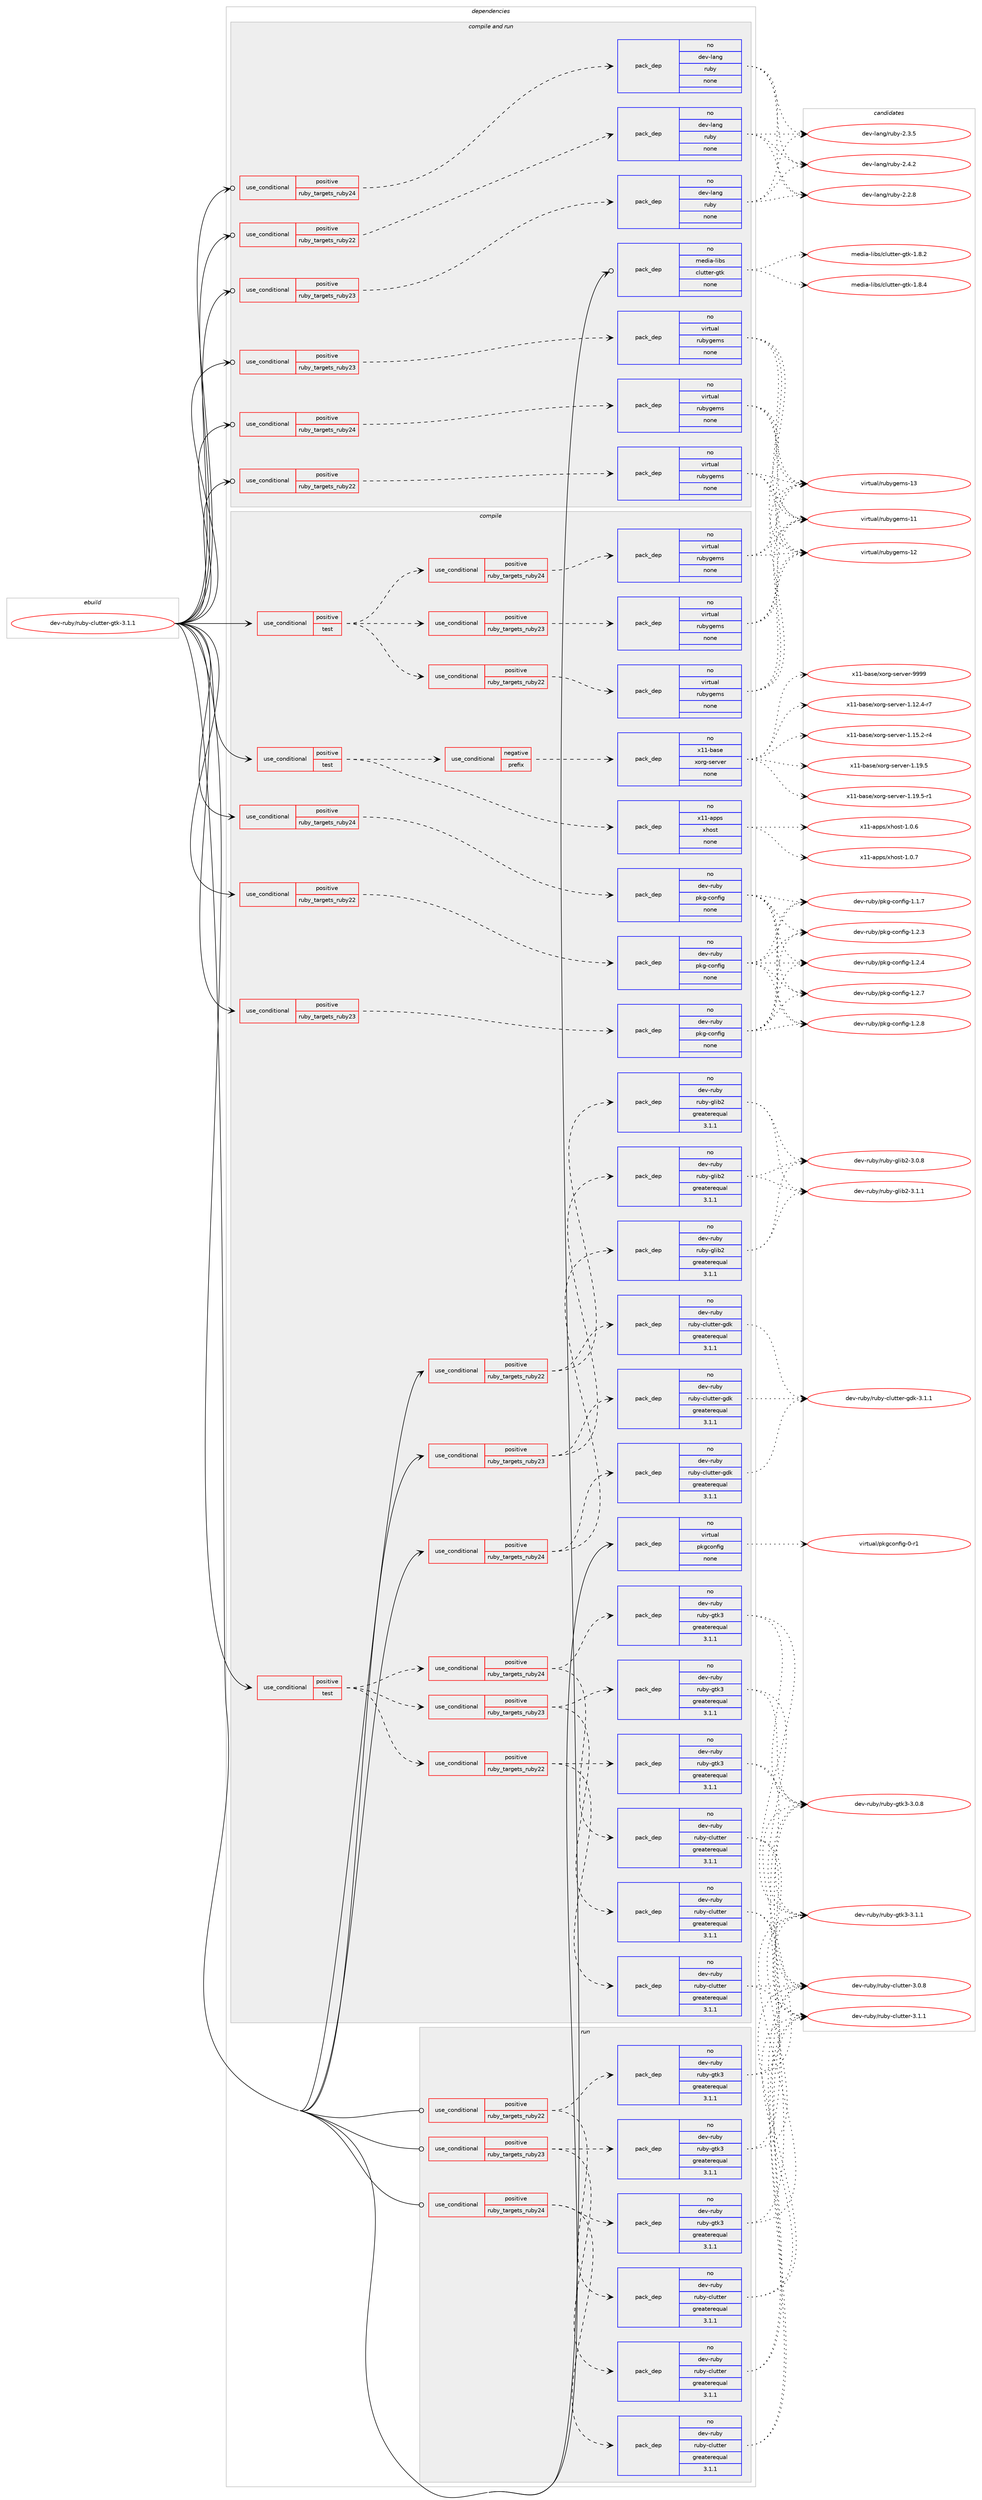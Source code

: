 digraph prolog {

# *************
# Graph options
# *************

newrank=true;
concentrate=true;
compound=true;
graph [rankdir=LR,fontname=Helvetica,fontsize=10,ranksep=1.5];#, ranksep=2.5, nodesep=0.2];
edge  [arrowhead=vee];
node  [fontname=Helvetica,fontsize=10];

# **********
# The ebuild
# **********

subgraph cluster_leftcol {
color=gray;
rank=same;
label=<<i>ebuild</i>>;
id [label="dev-ruby/ruby-clutter-gtk-3.1.1", color=red, width=4, href="../dev-ruby/ruby-clutter-gtk-3.1.1.svg"];
}

# ****************
# The dependencies
# ****************

subgraph cluster_midcol {
color=gray;
label=<<i>dependencies</i>>;
subgraph cluster_compile {
fillcolor="#eeeeee";
style=filled;
label=<<i>compile</i>>;
subgraph cond70642 {
dependency265769 [label=<<TABLE BORDER="0" CELLBORDER="1" CELLSPACING="0" CELLPADDING="4"><TR><TD ROWSPAN="3" CELLPADDING="10">use_conditional</TD></TR><TR><TD>positive</TD></TR><TR><TD>ruby_targets_ruby22</TD></TR></TABLE>>, shape=none, color=red];
subgraph pack191013 {
dependency265770 [label=<<TABLE BORDER="0" CELLBORDER="1" CELLSPACING="0" CELLPADDING="4" WIDTH="220"><TR><TD ROWSPAN="6" CELLPADDING="30">pack_dep</TD></TR><TR><TD WIDTH="110">no</TD></TR><TR><TD>dev-ruby</TD></TR><TR><TD>pkg-config</TD></TR><TR><TD>none</TD></TR><TR><TD></TD></TR></TABLE>>, shape=none, color=blue];
}
dependency265769:e -> dependency265770:w [weight=20,style="dashed",arrowhead="vee"];
}
id:e -> dependency265769:w [weight=20,style="solid",arrowhead="vee"];
subgraph cond70643 {
dependency265771 [label=<<TABLE BORDER="0" CELLBORDER="1" CELLSPACING="0" CELLPADDING="4"><TR><TD ROWSPAN="3" CELLPADDING="10">use_conditional</TD></TR><TR><TD>positive</TD></TR><TR><TD>ruby_targets_ruby22</TD></TR></TABLE>>, shape=none, color=red];
subgraph pack191014 {
dependency265772 [label=<<TABLE BORDER="0" CELLBORDER="1" CELLSPACING="0" CELLPADDING="4" WIDTH="220"><TR><TD ROWSPAN="6" CELLPADDING="30">pack_dep</TD></TR><TR><TD WIDTH="110">no</TD></TR><TR><TD>dev-ruby</TD></TR><TR><TD>ruby-glib2</TD></TR><TR><TD>greaterequal</TD></TR><TR><TD>3.1.1</TD></TR></TABLE>>, shape=none, color=blue];
}
dependency265771:e -> dependency265772:w [weight=20,style="dashed",arrowhead="vee"];
subgraph pack191015 {
dependency265773 [label=<<TABLE BORDER="0" CELLBORDER="1" CELLSPACING="0" CELLPADDING="4" WIDTH="220"><TR><TD ROWSPAN="6" CELLPADDING="30">pack_dep</TD></TR><TR><TD WIDTH="110">no</TD></TR><TR><TD>dev-ruby</TD></TR><TR><TD>ruby-clutter-gdk</TD></TR><TR><TD>greaterequal</TD></TR><TR><TD>3.1.1</TD></TR></TABLE>>, shape=none, color=blue];
}
dependency265771:e -> dependency265773:w [weight=20,style="dashed",arrowhead="vee"];
}
id:e -> dependency265771:w [weight=20,style="solid",arrowhead="vee"];
subgraph cond70644 {
dependency265774 [label=<<TABLE BORDER="0" CELLBORDER="1" CELLSPACING="0" CELLPADDING="4"><TR><TD ROWSPAN="3" CELLPADDING="10">use_conditional</TD></TR><TR><TD>positive</TD></TR><TR><TD>ruby_targets_ruby23</TD></TR></TABLE>>, shape=none, color=red];
subgraph pack191016 {
dependency265775 [label=<<TABLE BORDER="0" CELLBORDER="1" CELLSPACING="0" CELLPADDING="4" WIDTH="220"><TR><TD ROWSPAN="6" CELLPADDING="30">pack_dep</TD></TR><TR><TD WIDTH="110">no</TD></TR><TR><TD>dev-ruby</TD></TR><TR><TD>pkg-config</TD></TR><TR><TD>none</TD></TR><TR><TD></TD></TR></TABLE>>, shape=none, color=blue];
}
dependency265774:e -> dependency265775:w [weight=20,style="dashed",arrowhead="vee"];
}
id:e -> dependency265774:w [weight=20,style="solid",arrowhead="vee"];
subgraph cond70645 {
dependency265776 [label=<<TABLE BORDER="0" CELLBORDER="1" CELLSPACING="0" CELLPADDING="4"><TR><TD ROWSPAN="3" CELLPADDING="10">use_conditional</TD></TR><TR><TD>positive</TD></TR><TR><TD>ruby_targets_ruby23</TD></TR></TABLE>>, shape=none, color=red];
subgraph pack191017 {
dependency265777 [label=<<TABLE BORDER="0" CELLBORDER="1" CELLSPACING="0" CELLPADDING="4" WIDTH="220"><TR><TD ROWSPAN="6" CELLPADDING="30">pack_dep</TD></TR><TR><TD WIDTH="110">no</TD></TR><TR><TD>dev-ruby</TD></TR><TR><TD>ruby-glib2</TD></TR><TR><TD>greaterequal</TD></TR><TR><TD>3.1.1</TD></TR></TABLE>>, shape=none, color=blue];
}
dependency265776:e -> dependency265777:w [weight=20,style="dashed",arrowhead="vee"];
subgraph pack191018 {
dependency265778 [label=<<TABLE BORDER="0" CELLBORDER="1" CELLSPACING="0" CELLPADDING="4" WIDTH="220"><TR><TD ROWSPAN="6" CELLPADDING="30">pack_dep</TD></TR><TR><TD WIDTH="110">no</TD></TR><TR><TD>dev-ruby</TD></TR><TR><TD>ruby-clutter-gdk</TD></TR><TR><TD>greaterequal</TD></TR><TR><TD>3.1.1</TD></TR></TABLE>>, shape=none, color=blue];
}
dependency265776:e -> dependency265778:w [weight=20,style="dashed",arrowhead="vee"];
}
id:e -> dependency265776:w [weight=20,style="solid",arrowhead="vee"];
subgraph cond70646 {
dependency265779 [label=<<TABLE BORDER="0" CELLBORDER="1" CELLSPACING="0" CELLPADDING="4"><TR><TD ROWSPAN="3" CELLPADDING="10">use_conditional</TD></TR><TR><TD>positive</TD></TR><TR><TD>ruby_targets_ruby24</TD></TR></TABLE>>, shape=none, color=red];
subgraph pack191019 {
dependency265780 [label=<<TABLE BORDER="0" CELLBORDER="1" CELLSPACING="0" CELLPADDING="4" WIDTH="220"><TR><TD ROWSPAN="6" CELLPADDING="30">pack_dep</TD></TR><TR><TD WIDTH="110">no</TD></TR><TR><TD>dev-ruby</TD></TR><TR><TD>pkg-config</TD></TR><TR><TD>none</TD></TR><TR><TD></TD></TR></TABLE>>, shape=none, color=blue];
}
dependency265779:e -> dependency265780:w [weight=20,style="dashed",arrowhead="vee"];
}
id:e -> dependency265779:w [weight=20,style="solid",arrowhead="vee"];
subgraph cond70647 {
dependency265781 [label=<<TABLE BORDER="0" CELLBORDER="1" CELLSPACING="0" CELLPADDING="4"><TR><TD ROWSPAN="3" CELLPADDING="10">use_conditional</TD></TR><TR><TD>positive</TD></TR><TR><TD>ruby_targets_ruby24</TD></TR></TABLE>>, shape=none, color=red];
subgraph pack191020 {
dependency265782 [label=<<TABLE BORDER="0" CELLBORDER="1" CELLSPACING="0" CELLPADDING="4" WIDTH="220"><TR><TD ROWSPAN="6" CELLPADDING="30">pack_dep</TD></TR><TR><TD WIDTH="110">no</TD></TR><TR><TD>dev-ruby</TD></TR><TR><TD>ruby-glib2</TD></TR><TR><TD>greaterequal</TD></TR><TR><TD>3.1.1</TD></TR></TABLE>>, shape=none, color=blue];
}
dependency265781:e -> dependency265782:w [weight=20,style="dashed",arrowhead="vee"];
subgraph pack191021 {
dependency265783 [label=<<TABLE BORDER="0" CELLBORDER="1" CELLSPACING="0" CELLPADDING="4" WIDTH="220"><TR><TD ROWSPAN="6" CELLPADDING="30">pack_dep</TD></TR><TR><TD WIDTH="110">no</TD></TR><TR><TD>dev-ruby</TD></TR><TR><TD>ruby-clutter-gdk</TD></TR><TR><TD>greaterequal</TD></TR><TR><TD>3.1.1</TD></TR></TABLE>>, shape=none, color=blue];
}
dependency265781:e -> dependency265783:w [weight=20,style="dashed",arrowhead="vee"];
}
id:e -> dependency265781:w [weight=20,style="solid",arrowhead="vee"];
subgraph cond70648 {
dependency265784 [label=<<TABLE BORDER="0" CELLBORDER="1" CELLSPACING="0" CELLPADDING="4"><TR><TD ROWSPAN="3" CELLPADDING="10">use_conditional</TD></TR><TR><TD>positive</TD></TR><TR><TD>test</TD></TR></TABLE>>, shape=none, color=red];
subgraph cond70649 {
dependency265785 [label=<<TABLE BORDER="0" CELLBORDER="1" CELLSPACING="0" CELLPADDING="4"><TR><TD ROWSPAN="3" CELLPADDING="10">use_conditional</TD></TR><TR><TD>negative</TD></TR><TR><TD>prefix</TD></TR></TABLE>>, shape=none, color=red];
subgraph pack191022 {
dependency265786 [label=<<TABLE BORDER="0" CELLBORDER="1" CELLSPACING="0" CELLPADDING="4" WIDTH="220"><TR><TD ROWSPAN="6" CELLPADDING="30">pack_dep</TD></TR><TR><TD WIDTH="110">no</TD></TR><TR><TD>x11-base</TD></TR><TR><TD>xorg-server</TD></TR><TR><TD>none</TD></TR><TR><TD></TD></TR></TABLE>>, shape=none, color=blue];
}
dependency265785:e -> dependency265786:w [weight=20,style="dashed",arrowhead="vee"];
}
dependency265784:e -> dependency265785:w [weight=20,style="dashed",arrowhead="vee"];
subgraph pack191023 {
dependency265787 [label=<<TABLE BORDER="0" CELLBORDER="1" CELLSPACING="0" CELLPADDING="4" WIDTH="220"><TR><TD ROWSPAN="6" CELLPADDING="30">pack_dep</TD></TR><TR><TD WIDTH="110">no</TD></TR><TR><TD>x11-apps</TD></TR><TR><TD>xhost</TD></TR><TR><TD>none</TD></TR><TR><TD></TD></TR></TABLE>>, shape=none, color=blue];
}
dependency265784:e -> dependency265787:w [weight=20,style="dashed",arrowhead="vee"];
}
id:e -> dependency265784:w [weight=20,style="solid",arrowhead="vee"];
subgraph cond70650 {
dependency265788 [label=<<TABLE BORDER="0" CELLBORDER="1" CELLSPACING="0" CELLPADDING="4"><TR><TD ROWSPAN="3" CELLPADDING="10">use_conditional</TD></TR><TR><TD>positive</TD></TR><TR><TD>test</TD></TR></TABLE>>, shape=none, color=red];
subgraph cond70651 {
dependency265789 [label=<<TABLE BORDER="0" CELLBORDER="1" CELLSPACING="0" CELLPADDING="4"><TR><TD ROWSPAN="3" CELLPADDING="10">use_conditional</TD></TR><TR><TD>positive</TD></TR><TR><TD>ruby_targets_ruby22</TD></TR></TABLE>>, shape=none, color=red];
subgraph pack191024 {
dependency265790 [label=<<TABLE BORDER="0" CELLBORDER="1" CELLSPACING="0" CELLPADDING="4" WIDTH="220"><TR><TD ROWSPAN="6" CELLPADDING="30">pack_dep</TD></TR><TR><TD WIDTH="110">no</TD></TR><TR><TD>dev-ruby</TD></TR><TR><TD>ruby-clutter</TD></TR><TR><TD>greaterequal</TD></TR><TR><TD>3.1.1</TD></TR></TABLE>>, shape=none, color=blue];
}
dependency265789:e -> dependency265790:w [weight=20,style="dashed",arrowhead="vee"];
subgraph pack191025 {
dependency265791 [label=<<TABLE BORDER="0" CELLBORDER="1" CELLSPACING="0" CELLPADDING="4" WIDTH="220"><TR><TD ROWSPAN="6" CELLPADDING="30">pack_dep</TD></TR><TR><TD WIDTH="110">no</TD></TR><TR><TD>dev-ruby</TD></TR><TR><TD>ruby-gtk3</TD></TR><TR><TD>greaterequal</TD></TR><TR><TD>3.1.1</TD></TR></TABLE>>, shape=none, color=blue];
}
dependency265789:e -> dependency265791:w [weight=20,style="dashed",arrowhead="vee"];
}
dependency265788:e -> dependency265789:w [weight=20,style="dashed",arrowhead="vee"];
subgraph cond70652 {
dependency265792 [label=<<TABLE BORDER="0" CELLBORDER="1" CELLSPACING="0" CELLPADDING="4"><TR><TD ROWSPAN="3" CELLPADDING="10">use_conditional</TD></TR><TR><TD>positive</TD></TR><TR><TD>ruby_targets_ruby23</TD></TR></TABLE>>, shape=none, color=red];
subgraph pack191026 {
dependency265793 [label=<<TABLE BORDER="0" CELLBORDER="1" CELLSPACING="0" CELLPADDING="4" WIDTH="220"><TR><TD ROWSPAN="6" CELLPADDING="30">pack_dep</TD></TR><TR><TD WIDTH="110">no</TD></TR><TR><TD>dev-ruby</TD></TR><TR><TD>ruby-clutter</TD></TR><TR><TD>greaterequal</TD></TR><TR><TD>3.1.1</TD></TR></TABLE>>, shape=none, color=blue];
}
dependency265792:e -> dependency265793:w [weight=20,style="dashed",arrowhead="vee"];
subgraph pack191027 {
dependency265794 [label=<<TABLE BORDER="0" CELLBORDER="1" CELLSPACING="0" CELLPADDING="4" WIDTH="220"><TR><TD ROWSPAN="6" CELLPADDING="30">pack_dep</TD></TR><TR><TD WIDTH="110">no</TD></TR><TR><TD>dev-ruby</TD></TR><TR><TD>ruby-gtk3</TD></TR><TR><TD>greaterequal</TD></TR><TR><TD>3.1.1</TD></TR></TABLE>>, shape=none, color=blue];
}
dependency265792:e -> dependency265794:w [weight=20,style="dashed",arrowhead="vee"];
}
dependency265788:e -> dependency265792:w [weight=20,style="dashed",arrowhead="vee"];
subgraph cond70653 {
dependency265795 [label=<<TABLE BORDER="0" CELLBORDER="1" CELLSPACING="0" CELLPADDING="4"><TR><TD ROWSPAN="3" CELLPADDING="10">use_conditional</TD></TR><TR><TD>positive</TD></TR><TR><TD>ruby_targets_ruby24</TD></TR></TABLE>>, shape=none, color=red];
subgraph pack191028 {
dependency265796 [label=<<TABLE BORDER="0" CELLBORDER="1" CELLSPACING="0" CELLPADDING="4" WIDTH="220"><TR><TD ROWSPAN="6" CELLPADDING="30">pack_dep</TD></TR><TR><TD WIDTH="110">no</TD></TR><TR><TD>dev-ruby</TD></TR><TR><TD>ruby-clutter</TD></TR><TR><TD>greaterequal</TD></TR><TR><TD>3.1.1</TD></TR></TABLE>>, shape=none, color=blue];
}
dependency265795:e -> dependency265796:w [weight=20,style="dashed",arrowhead="vee"];
subgraph pack191029 {
dependency265797 [label=<<TABLE BORDER="0" CELLBORDER="1" CELLSPACING="0" CELLPADDING="4" WIDTH="220"><TR><TD ROWSPAN="6" CELLPADDING="30">pack_dep</TD></TR><TR><TD WIDTH="110">no</TD></TR><TR><TD>dev-ruby</TD></TR><TR><TD>ruby-gtk3</TD></TR><TR><TD>greaterequal</TD></TR><TR><TD>3.1.1</TD></TR></TABLE>>, shape=none, color=blue];
}
dependency265795:e -> dependency265797:w [weight=20,style="dashed",arrowhead="vee"];
}
dependency265788:e -> dependency265795:w [weight=20,style="dashed",arrowhead="vee"];
}
id:e -> dependency265788:w [weight=20,style="solid",arrowhead="vee"];
subgraph cond70654 {
dependency265798 [label=<<TABLE BORDER="0" CELLBORDER="1" CELLSPACING="0" CELLPADDING="4"><TR><TD ROWSPAN="3" CELLPADDING="10">use_conditional</TD></TR><TR><TD>positive</TD></TR><TR><TD>test</TD></TR></TABLE>>, shape=none, color=red];
subgraph cond70655 {
dependency265799 [label=<<TABLE BORDER="0" CELLBORDER="1" CELLSPACING="0" CELLPADDING="4"><TR><TD ROWSPAN="3" CELLPADDING="10">use_conditional</TD></TR><TR><TD>positive</TD></TR><TR><TD>ruby_targets_ruby22</TD></TR></TABLE>>, shape=none, color=red];
subgraph pack191030 {
dependency265800 [label=<<TABLE BORDER="0" CELLBORDER="1" CELLSPACING="0" CELLPADDING="4" WIDTH="220"><TR><TD ROWSPAN="6" CELLPADDING="30">pack_dep</TD></TR><TR><TD WIDTH="110">no</TD></TR><TR><TD>virtual</TD></TR><TR><TD>rubygems</TD></TR><TR><TD>none</TD></TR><TR><TD></TD></TR></TABLE>>, shape=none, color=blue];
}
dependency265799:e -> dependency265800:w [weight=20,style="dashed",arrowhead="vee"];
}
dependency265798:e -> dependency265799:w [weight=20,style="dashed",arrowhead="vee"];
subgraph cond70656 {
dependency265801 [label=<<TABLE BORDER="0" CELLBORDER="1" CELLSPACING="0" CELLPADDING="4"><TR><TD ROWSPAN="3" CELLPADDING="10">use_conditional</TD></TR><TR><TD>positive</TD></TR><TR><TD>ruby_targets_ruby23</TD></TR></TABLE>>, shape=none, color=red];
subgraph pack191031 {
dependency265802 [label=<<TABLE BORDER="0" CELLBORDER="1" CELLSPACING="0" CELLPADDING="4" WIDTH="220"><TR><TD ROWSPAN="6" CELLPADDING="30">pack_dep</TD></TR><TR><TD WIDTH="110">no</TD></TR><TR><TD>virtual</TD></TR><TR><TD>rubygems</TD></TR><TR><TD>none</TD></TR><TR><TD></TD></TR></TABLE>>, shape=none, color=blue];
}
dependency265801:e -> dependency265802:w [weight=20,style="dashed",arrowhead="vee"];
}
dependency265798:e -> dependency265801:w [weight=20,style="dashed",arrowhead="vee"];
subgraph cond70657 {
dependency265803 [label=<<TABLE BORDER="0" CELLBORDER="1" CELLSPACING="0" CELLPADDING="4"><TR><TD ROWSPAN="3" CELLPADDING="10">use_conditional</TD></TR><TR><TD>positive</TD></TR><TR><TD>ruby_targets_ruby24</TD></TR></TABLE>>, shape=none, color=red];
subgraph pack191032 {
dependency265804 [label=<<TABLE BORDER="0" CELLBORDER="1" CELLSPACING="0" CELLPADDING="4" WIDTH="220"><TR><TD ROWSPAN="6" CELLPADDING="30">pack_dep</TD></TR><TR><TD WIDTH="110">no</TD></TR><TR><TD>virtual</TD></TR><TR><TD>rubygems</TD></TR><TR><TD>none</TD></TR><TR><TD></TD></TR></TABLE>>, shape=none, color=blue];
}
dependency265803:e -> dependency265804:w [weight=20,style="dashed",arrowhead="vee"];
}
dependency265798:e -> dependency265803:w [weight=20,style="dashed",arrowhead="vee"];
}
id:e -> dependency265798:w [weight=20,style="solid",arrowhead="vee"];
subgraph pack191033 {
dependency265805 [label=<<TABLE BORDER="0" CELLBORDER="1" CELLSPACING="0" CELLPADDING="4" WIDTH="220"><TR><TD ROWSPAN="6" CELLPADDING="30">pack_dep</TD></TR><TR><TD WIDTH="110">no</TD></TR><TR><TD>virtual</TD></TR><TR><TD>pkgconfig</TD></TR><TR><TD>none</TD></TR><TR><TD></TD></TR></TABLE>>, shape=none, color=blue];
}
id:e -> dependency265805:w [weight=20,style="solid",arrowhead="vee"];
}
subgraph cluster_compileandrun {
fillcolor="#eeeeee";
style=filled;
label=<<i>compile and run</i>>;
subgraph cond70658 {
dependency265806 [label=<<TABLE BORDER="0" CELLBORDER="1" CELLSPACING="0" CELLPADDING="4"><TR><TD ROWSPAN="3" CELLPADDING="10">use_conditional</TD></TR><TR><TD>positive</TD></TR><TR><TD>ruby_targets_ruby22</TD></TR></TABLE>>, shape=none, color=red];
subgraph pack191034 {
dependency265807 [label=<<TABLE BORDER="0" CELLBORDER="1" CELLSPACING="0" CELLPADDING="4" WIDTH="220"><TR><TD ROWSPAN="6" CELLPADDING="30">pack_dep</TD></TR><TR><TD WIDTH="110">no</TD></TR><TR><TD>dev-lang</TD></TR><TR><TD>ruby</TD></TR><TR><TD>none</TD></TR><TR><TD></TD></TR></TABLE>>, shape=none, color=blue];
}
dependency265806:e -> dependency265807:w [weight=20,style="dashed",arrowhead="vee"];
}
id:e -> dependency265806:w [weight=20,style="solid",arrowhead="odotvee"];
subgraph cond70659 {
dependency265808 [label=<<TABLE BORDER="0" CELLBORDER="1" CELLSPACING="0" CELLPADDING="4"><TR><TD ROWSPAN="3" CELLPADDING="10">use_conditional</TD></TR><TR><TD>positive</TD></TR><TR><TD>ruby_targets_ruby22</TD></TR></TABLE>>, shape=none, color=red];
subgraph pack191035 {
dependency265809 [label=<<TABLE BORDER="0" CELLBORDER="1" CELLSPACING="0" CELLPADDING="4" WIDTH="220"><TR><TD ROWSPAN="6" CELLPADDING="30">pack_dep</TD></TR><TR><TD WIDTH="110">no</TD></TR><TR><TD>virtual</TD></TR><TR><TD>rubygems</TD></TR><TR><TD>none</TD></TR><TR><TD></TD></TR></TABLE>>, shape=none, color=blue];
}
dependency265808:e -> dependency265809:w [weight=20,style="dashed",arrowhead="vee"];
}
id:e -> dependency265808:w [weight=20,style="solid",arrowhead="odotvee"];
subgraph cond70660 {
dependency265810 [label=<<TABLE BORDER="0" CELLBORDER="1" CELLSPACING="0" CELLPADDING="4"><TR><TD ROWSPAN="3" CELLPADDING="10">use_conditional</TD></TR><TR><TD>positive</TD></TR><TR><TD>ruby_targets_ruby23</TD></TR></TABLE>>, shape=none, color=red];
subgraph pack191036 {
dependency265811 [label=<<TABLE BORDER="0" CELLBORDER="1" CELLSPACING="0" CELLPADDING="4" WIDTH="220"><TR><TD ROWSPAN="6" CELLPADDING="30">pack_dep</TD></TR><TR><TD WIDTH="110">no</TD></TR><TR><TD>dev-lang</TD></TR><TR><TD>ruby</TD></TR><TR><TD>none</TD></TR><TR><TD></TD></TR></TABLE>>, shape=none, color=blue];
}
dependency265810:e -> dependency265811:w [weight=20,style="dashed",arrowhead="vee"];
}
id:e -> dependency265810:w [weight=20,style="solid",arrowhead="odotvee"];
subgraph cond70661 {
dependency265812 [label=<<TABLE BORDER="0" CELLBORDER="1" CELLSPACING="0" CELLPADDING="4"><TR><TD ROWSPAN="3" CELLPADDING="10">use_conditional</TD></TR><TR><TD>positive</TD></TR><TR><TD>ruby_targets_ruby23</TD></TR></TABLE>>, shape=none, color=red];
subgraph pack191037 {
dependency265813 [label=<<TABLE BORDER="0" CELLBORDER="1" CELLSPACING="0" CELLPADDING="4" WIDTH="220"><TR><TD ROWSPAN="6" CELLPADDING="30">pack_dep</TD></TR><TR><TD WIDTH="110">no</TD></TR><TR><TD>virtual</TD></TR><TR><TD>rubygems</TD></TR><TR><TD>none</TD></TR><TR><TD></TD></TR></TABLE>>, shape=none, color=blue];
}
dependency265812:e -> dependency265813:w [weight=20,style="dashed",arrowhead="vee"];
}
id:e -> dependency265812:w [weight=20,style="solid",arrowhead="odotvee"];
subgraph cond70662 {
dependency265814 [label=<<TABLE BORDER="0" CELLBORDER="1" CELLSPACING="0" CELLPADDING="4"><TR><TD ROWSPAN="3" CELLPADDING="10">use_conditional</TD></TR><TR><TD>positive</TD></TR><TR><TD>ruby_targets_ruby24</TD></TR></TABLE>>, shape=none, color=red];
subgraph pack191038 {
dependency265815 [label=<<TABLE BORDER="0" CELLBORDER="1" CELLSPACING="0" CELLPADDING="4" WIDTH="220"><TR><TD ROWSPAN="6" CELLPADDING="30">pack_dep</TD></TR><TR><TD WIDTH="110">no</TD></TR><TR><TD>dev-lang</TD></TR><TR><TD>ruby</TD></TR><TR><TD>none</TD></TR><TR><TD></TD></TR></TABLE>>, shape=none, color=blue];
}
dependency265814:e -> dependency265815:w [weight=20,style="dashed",arrowhead="vee"];
}
id:e -> dependency265814:w [weight=20,style="solid",arrowhead="odotvee"];
subgraph cond70663 {
dependency265816 [label=<<TABLE BORDER="0" CELLBORDER="1" CELLSPACING="0" CELLPADDING="4"><TR><TD ROWSPAN="3" CELLPADDING="10">use_conditional</TD></TR><TR><TD>positive</TD></TR><TR><TD>ruby_targets_ruby24</TD></TR></TABLE>>, shape=none, color=red];
subgraph pack191039 {
dependency265817 [label=<<TABLE BORDER="0" CELLBORDER="1" CELLSPACING="0" CELLPADDING="4" WIDTH="220"><TR><TD ROWSPAN="6" CELLPADDING="30">pack_dep</TD></TR><TR><TD WIDTH="110">no</TD></TR><TR><TD>virtual</TD></TR><TR><TD>rubygems</TD></TR><TR><TD>none</TD></TR><TR><TD></TD></TR></TABLE>>, shape=none, color=blue];
}
dependency265816:e -> dependency265817:w [weight=20,style="dashed",arrowhead="vee"];
}
id:e -> dependency265816:w [weight=20,style="solid",arrowhead="odotvee"];
subgraph pack191040 {
dependency265818 [label=<<TABLE BORDER="0" CELLBORDER="1" CELLSPACING="0" CELLPADDING="4" WIDTH="220"><TR><TD ROWSPAN="6" CELLPADDING="30">pack_dep</TD></TR><TR><TD WIDTH="110">no</TD></TR><TR><TD>media-libs</TD></TR><TR><TD>clutter-gtk</TD></TR><TR><TD>none</TD></TR><TR><TD></TD></TR></TABLE>>, shape=none, color=blue];
}
id:e -> dependency265818:w [weight=20,style="solid",arrowhead="odotvee"];
}
subgraph cluster_run {
fillcolor="#eeeeee";
style=filled;
label=<<i>run</i>>;
subgraph cond70664 {
dependency265819 [label=<<TABLE BORDER="0" CELLBORDER="1" CELLSPACING="0" CELLPADDING="4"><TR><TD ROWSPAN="3" CELLPADDING="10">use_conditional</TD></TR><TR><TD>positive</TD></TR><TR><TD>ruby_targets_ruby22</TD></TR></TABLE>>, shape=none, color=red];
subgraph pack191041 {
dependency265820 [label=<<TABLE BORDER="0" CELLBORDER="1" CELLSPACING="0" CELLPADDING="4" WIDTH="220"><TR><TD ROWSPAN="6" CELLPADDING="30">pack_dep</TD></TR><TR><TD WIDTH="110">no</TD></TR><TR><TD>dev-ruby</TD></TR><TR><TD>ruby-clutter</TD></TR><TR><TD>greaterequal</TD></TR><TR><TD>3.1.1</TD></TR></TABLE>>, shape=none, color=blue];
}
dependency265819:e -> dependency265820:w [weight=20,style="dashed",arrowhead="vee"];
subgraph pack191042 {
dependency265821 [label=<<TABLE BORDER="0" CELLBORDER="1" CELLSPACING="0" CELLPADDING="4" WIDTH="220"><TR><TD ROWSPAN="6" CELLPADDING="30">pack_dep</TD></TR><TR><TD WIDTH="110">no</TD></TR><TR><TD>dev-ruby</TD></TR><TR><TD>ruby-gtk3</TD></TR><TR><TD>greaterequal</TD></TR><TR><TD>3.1.1</TD></TR></TABLE>>, shape=none, color=blue];
}
dependency265819:e -> dependency265821:w [weight=20,style="dashed",arrowhead="vee"];
}
id:e -> dependency265819:w [weight=20,style="solid",arrowhead="odot"];
subgraph cond70665 {
dependency265822 [label=<<TABLE BORDER="0" CELLBORDER="1" CELLSPACING="0" CELLPADDING="4"><TR><TD ROWSPAN="3" CELLPADDING="10">use_conditional</TD></TR><TR><TD>positive</TD></TR><TR><TD>ruby_targets_ruby23</TD></TR></TABLE>>, shape=none, color=red];
subgraph pack191043 {
dependency265823 [label=<<TABLE BORDER="0" CELLBORDER="1" CELLSPACING="0" CELLPADDING="4" WIDTH="220"><TR><TD ROWSPAN="6" CELLPADDING="30">pack_dep</TD></TR><TR><TD WIDTH="110">no</TD></TR><TR><TD>dev-ruby</TD></TR><TR><TD>ruby-clutter</TD></TR><TR><TD>greaterequal</TD></TR><TR><TD>3.1.1</TD></TR></TABLE>>, shape=none, color=blue];
}
dependency265822:e -> dependency265823:w [weight=20,style="dashed",arrowhead="vee"];
subgraph pack191044 {
dependency265824 [label=<<TABLE BORDER="0" CELLBORDER="1" CELLSPACING="0" CELLPADDING="4" WIDTH="220"><TR><TD ROWSPAN="6" CELLPADDING="30">pack_dep</TD></TR><TR><TD WIDTH="110">no</TD></TR><TR><TD>dev-ruby</TD></TR><TR><TD>ruby-gtk3</TD></TR><TR><TD>greaterequal</TD></TR><TR><TD>3.1.1</TD></TR></TABLE>>, shape=none, color=blue];
}
dependency265822:e -> dependency265824:w [weight=20,style="dashed",arrowhead="vee"];
}
id:e -> dependency265822:w [weight=20,style="solid",arrowhead="odot"];
subgraph cond70666 {
dependency265825 [label=<<TABLE BORDER="0" CELLBORDER="1" CELLSPACING="0" CELLPADDING="4"><TR><TD ROWSPAN="3" CELLPADDING="10">use_conditional</TD></TR><TR><TD>positive</TD></TR><TR><TD>ruby_targets_ruby24</TD></TR></TABLE>>, shape=none, color=red];
subgraph pack191045 {
dependency265826 [label=<<TABLE BORDER="0" CELLBORDER="1" CELLSPACING="0" CELLPADDING="4" WIDTH="220"><TR><TD ROWSPAN="6" CELLPADDING="30">pack_dep</TD></TR><TR><TD WIDTH="110">no</TD></TR><TR><TD>dev-ruby</TD></TR><TR><TD>ruby-clutter</TD></TR><TR><TD>greaterequal</TD></TR><TR><TD>3.1.1</TD></TR></TABLE>>, shape=none, color=blue];
}
dependency265825:e -> dependency265826:w [weight=20,style="dashed",arrowhead="vee"];
subgraph pack191046 {
dependency265827 [label=<<TABLE BORDER="0" CELLBORDER="1" CELLSPACING="0" CELLPADDING="4" WIDTH="220"><TR><TD ROWSPAN="6" CELLPADDING="30">pack_dep</TD></TR><TR><TD WIDTH="110">no</TD></TR><TR><TD>dev-ruby</TD></TR><TR><TD>ruby-gtk3</TD></TR><TR><TD>greaterequal</TD></TR><TR><TD>3.1.1</TD></TR></TABLE>>, shape=none, color=blue];
}
dependency265825:e -> dependency265827:w [weight=20,style="dashed",arrowhead="vee"];
}
id:e -> dependency265825:w [weight=20,style="solid",arrowhead="odot"];
}
}

# **************
# The candidates
# **************

subgraph cluster_choices {
rank=same;
color=gray;
label=<<i>candidates</i>>;

subgraph choice191013 {
color=black;
nodesep=1;
choice1001011184511411798121471121071034599111110102105103454946494655 [label="dev-ruby/pkg-config-1.1.7", color=red, width=4,href="../dev-ruby/pkg-config-1.1.7.svg"];
choice1001011184511411798121471121071034599111110102105103454946504651 [label="dev-ruby/pkg-config-1.2.3", color=red, width=4,href="../dev-ruby/pkg-config-1.2.3.svg"];
choice1001011184511411798121471121071034599111110102105103454946504652 [label="dev-ruby/pkg-config-1.2.4", color=red, width=4,href="../dev-ruby/pkg-config-1.2.4.svg"];
choice1001011184511411798121471121071034599111110102105103454946504655 [label="dev-ruby/pkg-config-1.2.7", color=red, width=4,href="../dev-ruby/pkg-config-1.2.7.svg"];
choice1001011184511411798121471121071034599111110102105103454946504656 [label="dev-ruby/pkg-config-1.2.8", color=red, width=4,href="../dev-ruby/pkg-config-1.2.8.svg"];
dependency265770:e -> choice1001011184511411798121471121071034599111110102105103454946494655:w [style=dotted,weight="100"];
dependency265770:e -> choice1001011184511411798121471121071034599111110102105103454946504651:w [style=dotted,weight="100"];
dependency265770:e -> choice1001011184511411798121471121071034599111110102105103454946504652:w [style=dotted,weight="100"];
dependency265770:e -> choice1001011184511411798121471121071034599111110102105103454946504655:w [style=dotted,weight="100"];
dependency265770:e -> choice1001011184511411798121471121071034599111110102105103454946504656:w [style=dotted,weight="100"];
}
subgraph choice191014 {
color=black;
nodesep=1;
choice10010111845114117981214711411798121451031081059850455146484656 [label="dev-ruby/ruby-glib2-3.0.8", color=red, width=4,href="../dev-ruby/ruby-glib2-3.0.8.svg"];
choice10010111845114117981214711411798121451031081059850455146494649 [label="dev-ruby/ruby-glib2-3.1.1", color=red, width=4,href="../dev-ruby/ruby-glib2-3.1.1.svg"];
dependency265772:e -> choice10010111845114117981214711411798121451031081059850455146484656:w [style=dotted,weight="100"];
dependency265772:e -> choice10010111845114117981214711411798121451031081059850455146494649:w [style=dotted,weight="100"];
}
subgraph choice191015 {
color=black;
nodesep=1;
choice10010111845114117981214711411798121459910811711611610111445103100107455146494649 [label="dev-ruby/ruby-clutter-gdk-3.1.1", color=red, width=4,href="../dev-ruby/ruby-clutter-gdk-3.1.1.svg"];
dependency265773:e -> choice10010111845114117981214711411798121459910811711611610111445103100107455146494649:w [style=dotted,weight="100"];
}
subgraph choice191016 {
color=black;
nodesep=1;
choice1001011184511411798121471121071034599111110102105103454946494655 [label="dev-ruby/pkg-config-1.1.7", color=red, width=4,href="../dev-ruby/pkg-config-1.1.7.svg"];
choice1001011184511411798121471121071034599111110102105103454946504651 [label="dev-ruby/pkg-config-1.2.3", color=red, width=4,href="../dev-ruby/pkg-config-1.2.3.svg"];
choice1001011184511411798121471121071034599111110102105103454946504652 [label="dev-ruby/pkg-config-1.2.4", color=red, width=4,href="../dev-ruby/pkg-config-1.2.4.svg"];
choice1001011184511411798121471121071034599111110102105103454946504655 [label="dev-ruby/pkg-config-1.2.7", color=red, width=4,href="../dev-ruby/pkg-config-1.2.7.svg"];
choice1001011184511411798121471121071034599111110102105103454946504656 [label="dev-ruby/pkg-config-1.2.8", color=red, width=4,href="../dev-ruby/pkg-config-1.2.8.svg"];
dependency265775:e -> choice1001011184511411798121471121071034599111110102105103454946494655:w [style=dotted,weight="100"];
dependency265775:e -> choice1001011184511411798121471121071034599111110102105103454946504651:w [style=dotted,weight="100"];
dependency265775:e -> choice1001011184511411798121471121071034599111110102105103454946504652:w [style=dotted,weight="100"];
dependency265775:e -> choice1001011184511411798121471121071034599111110102105103454946504655:w [style=dotted,weight="100"];
dependency265775:e -> choice1001011184511411798121471121071034599111110102105103454946504656:w [style=dotted,weight="100"];
}
subgraph choice191017 {
color=black;
nodesep=1;
choice10010111845114117981214711411798121451031081059850455146484656 [label="dev-ruby/ruby-glib2-3.0.8", color=red, width=4,href="../dev-ruby/ruby-glib2-3.0.8.svg"];
choice10010111845114117981214711411798121451031081059850455146494649 [label="dev-ruby/ruby-glib2-3.1.1", color=red, width=4,href="../dev-ruby/ruby-glib2-3.1.1.svg"];
dependency265777:e -> choice10010111845114117981214711411798121451031081059850455146484656:w [style=dotted,weight="100"];
dependency265777:e -> choice10010111845114117981214711411798121451031081059850455146494649:w [style=dotted,weight="100"];
}
subgraph choice191018 {
color=black;
nodesep=1;
choice10010111845114117981214711411798121459910811711611610111445103100107455146494649 [label="dev-ruby/ruby-clutter-gdk-3.1.1", color=red, width=4,href="../dev-ruby/ruby-clutter-gdk-3.1.1.svg"];
dependency265778:e -> choice10010111845114117981214711411798121459910811711611610111445103100107455146494649:w [style=dotted,weight="100"];
}
subgraph choice191019 {
color=black;
nodesep=1;
choice1001011184511411798121471121071034599111110102105103454946494655 [label="dev-ruby/pkg-config-1.1.7", color=red, width=4,href="../dev-ruby/pkg-config-1.1.7.svg"];
choice1001011184511411798121471121071034599111110102105103454946504651 [label="dev-ruby/pkg-config-1.2.3", color=red, width=4,href="../dev-ruby/pkg-config-1.2.3.svg"];
choice1001011184511411798121471121071034599111110102105103454946504652 [label="dev-ruby/pkg-config-1.2.4", color=red, width=4,href="../dev-ruby/pkg-config-1.2.4.svg"];
choice1001011184511411798121471121071034599111110102105103454946504655 [label="dev-ruby/pkg-config-1.2.7", color=red, width=4,href="../dev-ruby/pkg-config-1.2.7.svg"];
choice1001011184511411798121471121071034599111110102105103454946504656 [label="dev-ruby/pkg-config-1.2.8", color=red, width=4,href="../dev-ruby/pkg-config-1.2.8.svg"];
dependency265780:e -> choice1001011184511411798121471121071034599111110102105103454946494655:w [style=dotted,weight="100"];
dependency265780:e -> choice1001011184511411798121471121071034599111110102105103454946504651:w [style=dotted,weight="100"];
dependency265780:e -> choice1001011184511411798121471121071034599111110102105103454946504652:w [style=dotted,weight="100"];
dependency265780:e -> choice1001011184511411798121471121071034599111110102105103454946504655:w [style=dotted,weight="100"];
dependency265780:e -> choice1001011184511411798121471121071034599111110102105103454946504656:w [style=dotted,weight="100"];
}
subgraph choice191020 {
color=black;
nodesep=1;
choice10010111845114117981214711411798121451031081059850455146484656 [label="dev-ruby/ruby-glib2-3.0.8", color=red, width=4,href="../dev-ruby/ruby-glib2-3.0.8.svg"];
choice10010111845114117981214711411798121451031081059850455146494649 [label="dev-ruby/ruby-glib2-3.1.1", color=red, width=4,href="../dev-ruby/ruby-glib2-3.1.1.svg"];
dependency265782:e -> choice10010111845114117981214711411798121451031081059850455146484656:w [style=dotted,weight="100"];
dependency265782:e -> choice10010111845114117981214711411798121451031081059850455146494649:w [style=dotted,weight="100"];
}
subgraph choice191021 {
color=black;
nodesep=1;
choice10010111845114117981214711411798121459910811711611610111445103100107455146494649 [label="dev-ruby/ruby-clutter-gdk-3.1.1", color=red, width=4,href="../dev-ruby/ruby-clutter-gdk-3.1.1.svg"];
dependency265783:e -> choice10010111845114117981214711411798121459910811711611610111445103100107455146494649:w [style=dotted,weight="100"];
}
subgraph choice191022 {
color=black;
nodesep=1;
choice12049494598971151014712011111410345115101114118101114454946495046524511455 [label="x11-base/xorg-server-1.12.4-r7", color=red, width=4,href="../x11-base/xorg-server-1.12.4-r7.svg"];
choice12049494598971151014712011111410345115101114118101114454946495346504511452 [label="x11-base/xorg-server-1.15.2-r4", color=red, width=4,href="../x11-base/xorg-server-1.15.2-r4.svg"];
choice1204949459897115101471201111141034511510111411810111445494649574653 [label="x11-base/xorg-server-1.19.5", color=red, width=4,href="../x11-base/xorg-server-1.19.5.svg"];
choice12049494598971151014712011111410345115101114118101114454946495746534511449 [label="x11-base/xorg-server-1.19.5-r1", color=red, width=4,href="../x11-base/xorg-server-1.19.5-r1.svg"];
choice120494945989711510147120111114103451151011141181011144557575757 [label="x11-base/xorg-server-9999", color=red, width=4,href="../x11-base/xorg-server-9999.svg"];
dependency265786:e -> choice12049494598971151014712011111410345115101114118101114454946495046524511455:w [style=dotted,weight="100"];
dependency265786:e -> choice12049494598971151014712011111410345115101114118101114454946495346504511452:w [style=dotted,weight="100"];
dependency265786:e -> choice1204949459897115101471201111141034511510111411810111445494649574653:w [style=dotted,weight="100"];
dependency265786:e -> choice12049494598971151014712011111410345115101114118101114454946495746534511449:w [style=dotted,weight="100"];
dependency265786:e -> choice120494945989711510147120111114103451151011141181011144557575757:w [style=dotted,weight="100"];
}
subgraph choice191023 {
color=black;
nodesep=1;
choice1204949459711211211547120104111115116454946484654 [label="x11-apps/xhost-1.0.6", color=red, width=4,href="../x11-apps/xhost-1.0.6.svg"];
choice1204949459711211211547120104111115116454946484655 [label="x11-apps/xhost-1.0.7", color=red, width=4,href="../x11-apps/xhost-1.0.7.svg"];
dependency265787:e -> choice1204949459711211211547120104111115116454946484654:w [style=dotted,weight="100"];
dependency265787:e -> choice1204949459711211211547120104111115116454946484655:w [style=dotted,weight="100"];
}
subgraph choice191024 {
color=black;
nodesep=1;
choice100101118451141179812147114117981214599108117116116101114455146484656 [label="dev-ruby/ruby-clutter-3.0.8", color=red, width=4,href="../dev-ruby/ruby-clutter-3.0.8.svg"];
choice100101118451141179812147114117981214599108117116116101114455146494649 [label="dev-ruby/ruby-clutter-3.1.1", color=red, width=4,href="../dev-ruby/ruby-clutter-3.1.1.svg"];
dependency265790:e -> choice100101118451141179812147114117981214599108117116116101114455146484656:w [style=dotted,weight="100"];
dependency265790:e -> choice100101118451141179812147114117981214599108117116116101114455146494649:w [style=dotted,weight="100"];
}
subgraph choice191025 {
color=black;
nodesep=1;
choice100101118451141179812147114117981214510311610751455146484656 [label="dev-ruby/ruby-gtk3-3.0.8", color=red, width=4,href="../dev-ruby/ruby-gtk3-3.0.8.svg"];
choice100101118451141179812147114117981214510311610751455146494649 [label="dev-ruby/ruby-gtk3-3.1.1", color=red, width=4,href="../dev-ruby/ruby-gtk3-3.1.1.svg"];
dependency265791:e -> choice100101118451141179812147114117981214510311610751455146484656:w [style=dotted,weight="100"];
dependency265791:e -> choice100101118451141179812147114117981214510311610751455146494649:w [style=dotted,weight="100"];
}
subgraph choice191026 {
color=black;
nodesep=1;
choice100101118451141179812147114117981214599108117116116101114455146484656 [label="dev-ruby/ruby-clutter-3.0.8", color=red, width=4,href="../dev-ruby/ruby-clutter-3.0.8.svg"];
choice100101118451141179812147114117981214599108117116116101114455146494649 [label="dev-ruby/ruby-clutter-3.1.1", color=red, width=4,href="../dev-ruby/ruby-clutter-3.1.1.svg"];
dependency265793:e -> choice100101118451141179812147114117981214599108117116116101114455146484656:w [style=dotted,weight="100"];
dependency265793:e -> choice100101118451141179812147114117981214599108117116116101114455146494649:w [style=dotted,weight="100"];
}
subgraph choice191027 {
color=black;
nodesep=1;
choice100101118451141179812147114117981214510311610751455146484656 [label="dev-ruby/ruby-gtk3-3.0.8", color=red, width=4,href="../dev-ruby/ruby-gtk3-3.0.8.svg"];
choice100101118451141179812147114117981214510311610751455146494649 [label="dev-ruby/ruby-gtk3-3.1.1", color=red, width=4,href="../dev-ruby/ruby-gtk3-3.1.1.svg"];
dependency265794:e -> choice100101118451141179812147114117981214510311610751455146484656:w [style=dotted,weight="100"];
dependency265794:e -> choice100101118451141179812147114117981214510311610751455146494649:w [style=dotted,weight="100"];
}
subgraph choice191028 {
color=black;
nodesep=1;
choice100101118451141179812147114117981214599108117116116101114455146484656 [label="dev-ruby/ruby-clutter-3.0.8", color=red, width=4,href="../dev-ruby/ruby-clutter-3.0.8.svg"];
choice100101118451141179812147114117981214599108117116116101114455146494649 [label="dev-ruby/ruby-clutter-3.1.1", color=red, width=4,href="../dev-ruby/ruby-clutter-3.1.1.svg"];
dependency265796:e -> choice100101118451141179812147114117981214599108117116116101114455146484656:w [style=dotted,weight="100"];
dependency265796:e -> choice100101118451141179812147114117981214599108117116116101114455146494649:w [style=dotted,weight="100"];
}
subgraph choice191029 {
color=black;
nodesep=1;
choice100101118451141179812147114117981214510311610751455146484656 [label="dev-ruby/ruby-gtk3-3.0.8", color=red, width=4,href="../dev-ruby/ruby-gtk3-3.0.8.svg"];
choice100101118451141179812147114117981214510311610751455146494649 [label="dev-ruby/ruby-gtk3-3.1.1", color=red, width=4,href="../dev-ruby/ruby-gtk3-3.1.1.svg"];
dependency265797:e -> choice100101118451141179812147114117981214510311610751455146484656:w [style=dotted,weight="100"];
dependency265797:e -> choice100101118451141179812147114117981214510311610751455146494649:w [style=dotted,weight="100"];
}
subgraph choice191030 {
color=black;
nodesep=1;
choice118105114116117971084711411798121103101109115454949 [label="virtual/rubygems-11", color=red, width=4,href="../virtual/rubygems-11.svg"];
choice118105114116117971084711411798121103101109115454950 [label="virtual/rubygems-12", color=red, width=4,href="../virtual/rubygems-12.svg"];
choice118105114116117971084711411798121103101109115454951 [label="virtual/rubygems-13", color=red, width=4,href="../virtual/rubygems-13.svg"];
dependency265800:e -> choice118105114116117971084711411798121103101109115454949:w [style=dotted,weight="100"];
dependency265800:e -> choice118105114116117971084711411798121103101109115454950:w [style=dotted,weight="100"];
dependency265800:e -> choice118105114116117971084711411798121103101109115454951:w [style=dotted,weight="100"];
}
subgraph choice191031 {
color=black;
nodesep=1;
choice118105114116117971084711411798121103101109115454949 [label="virtual/rubygems-11", color=red, width=4,href="../virtual/rubygems-11.svg"];
choice118105114116117971084711411798121103101109115454950 [label="virtual/rubygems-12", color=red, width=4,href="../virtual/rubygems-12.svg"];
choice118105114116117971084711411798121103101109115454951 [label="virtual/rubygems-13", color=red, width=4,href="../virtual/rubygems-13.svg"];
dependency265802:e -> choice118105114116117971084711411798121103101109115454949:w [style=dotted,weight="100"];
dependency265802:e -> choice118105114116117971084711411798121103101109115454950:w [style=dotted,weight="100"];
dependency265802:e -> choice118105114116117971084711411798121103101109115454951:w [style=dotted,weight="100"];
}
subgraph choice191032 {
color=black;
nodesep=1;
choice118105114116117971084711411798121103101109115454949 [label="virtual/rubygems-11", color=red, width=4,href="../virtual/rubygems-11.svg"];
choice118105114116117971084711411798121103101109115454950 [label="virtual/rubygems-12", color=red, width=4,href="../virtual/rubygems-12.svg"];
choice118105114116117971084711411798121103101109115454951 [label="virtual/rubygems-13", color=red, width=4,href="../virtual/rubygems-13.svg"];
dependency265804:e -> choice118105114116117971084711411798121103101109115454949:w [style=dotted,weight="100"];
dependency265804:e -> choice118105114116117971084711411798121103101109115454950:w [style=dotted,weight="100"];
dependency265804:e -> choice118105114116117971084711411798121103101109115454951:w [style=dotted,weight="100"];
}
subgraph choice191033 {
color=black;
nodesep=1;
choice11810511411611797108471121071039911111010210510345484511449 [label="virtual/pkgconfig-0-r1", color=red, width=4,href="../virtual/pkgconfig-0-r1.svg"];
dependency265805:e -> choice11810511411611797108471121071039911111010210510345484511449:w [style=dotted,weight="100"];
}
subgraph choice191034 {
color=black;
nodesep=1;
choice10010111845108971101034711411798121455046504656 [label="dev-lang/ruby-2.2.8", color=red, width=4,href="../dev-lang/ruby-2.2.8.svg"];
choice10010111845108971101034711411798121455046514653 [label="dev-lang/ruby-2.3.5", color=red, width=4,href="../dev-lang/ruby-2.3.5.svg"];
choice10010111845108971101034711411798121455046524650 [label="dev-lang/ruby-2.4.2", color=red, width=4,href="../dev-lang/ruby-2.4.2.svg"];
dependency265807:e -> choice10010111845108971101034711411798121455046504656:w [style=dotted,weight="100"];
dependency265807:e -> choice10010111845108971101034711411798121455046514653:w [style=dotted,weight="100"];
dependency265807:e -> choice10010111845108971101034711411798121455046524650:w [style=dotted,weight="100"];
}
subgraph choice191035 {
color=black;
nodesep=1;
choice118105114116117971084711411798121103101109115454949 [label="virtual/rubygems-11", color=red, width=4,href="../virtual/rubygems-11.svg"];
choice118105114116117971084711411798121103101109115454950 [label="virtual/rubygems-12", color=red, width=4,href="../virtual/rubygems-12.svg"];
choice118105114116117971084711411798121103101109115454951 [label="virtual/rubygems-13", color=red, width=4,href="../virtual/rubygems-13.svg"];
dependency265809:e -> choice118105114116117971084711411798121103101109115454949:w [style=dotted,weight="100"];
dependency265809:e -> choice118105114116117971084711411798121103101109115454950:w [style=dotted,weight="100"];
dependency265809:e -> choice118105114116117971084711411798121103101109115454951:w [style=dotted,weight="100"];
}
subgraph choice191036 {
color=black;
nodesep=1;
choice10010111845108971101034711411798121455046504656 [label="dev-lang/ruby-2.2.8", color=red, width=4,href="../dev-lang/ruby-2.2.8.svg"];
choice10010111845108971101034711411798121455046514653 [label="dev-lang/ruby-2.3.5", color=red, width=4,href="../dev-lang/ruby-2.3.5.svg"];
choice10010111845108971101034711411798121455046524650 [label="dev-lang/ruby-2.4.2", color=red, width=4,href="../dev-lang/ruby-2.4.2.svg"];
dependency265811:e -> choice10010111845108971101034711411798121455046504656:w [style=dotted,weight="100"];
dependency265811:e -> choice10010111845108971101034711411798121455046514653:w [style=dotted,weight="100"];
dependency265811:e -> choice10010111845108971101034711411798121455046524650:w [style=dotted,weight="100"];
}
subgraph choice191037 {
color=black;
nodesep=1;
choice118105114116117971084711411798121103101109115454949 [label="virtual/rubygems-11", color=red, width=4,href="../virtual/rubygems-11.svg"];
choice118105114116117971084711411798121103101109115454950 [label="virtual/rubygems-12", color=red, width=4,href="../virtual/rubygems-12.svg"];
choice118105114116117971084711411798121103101109115454951 [label="virtual/rubygems-13", color=red, width=4,href="../virtual/rubygems-13.svg"];
dependency265813:e -> choice118105114116117971084711411798121103101109115454949:w [style=dotted,weight="100"];
dependency265813:e -> choice118105114116117971084711411798121103101109115454950:w [style=dotted,weight="100"];
dependency265813:e -> choice118105114116117971084711411798121103101109115454951:w [style=dotted,weight="100"];
}
subgraph choice191038 {
color=black;
nodesep=1;
choice10010111845108971101034711411798121455046504656 [label="dev-lang/ruby-2.2.8", color=red, width=4,href="../dev-lang/ruby-2.2.8.svg"];
choice10010111845108971101034711411798121455046514653 [label="dev-lang/ruby-2.3.5", color=red, width=4,href="../dev-lang/ruby-2.3.5.svg"];
choice10010111845108971101034711411798121455046524650 [label="dev-lang/ruby-2.4.2", color=red, width=4,href="../dev-lang/ruby-2.4.2.svg"];
dependency265815:e -> choice10010111845108971101034711411798121455046504656:w [style=dotted,weight="100"];
dependency265815:e -> choice10010111845108971101034711411798121455046514653:w [style=dotted,weight="100"];
dependency265815:e -> choice10010111845108971101034711411798121455046524650:w [style=dotted,weight="100"];
}
subgraph choice191039 {
color=black;
nodesep=1;
choice118105114116117971084711411798121103101109115454949 [label="virtual/rubygems-11", color=red, width=4,href="../virtual/rubygems-11.svg"];
choice118105114116117971084711411798121103101109115454950 [label="virtual/rubygems-12", color=red, width=4,href="../virtual/rubygems-12.svg"];
choice118105114116117971084711411798121103101109115454951 [label="virtual/rubygems-13", color=red, width=4,href="../virtual/rubygems-13.svg"];
dependency265817:e -> choice118105114116117971084711411798121103101109115454949:w [style=dotted,weight="100"];
dependency265817:e -> choice118105114116117971084711411798121103101109115454950:w [style=dotted,weight="100"];
dependency265817:e -> choice118105114116117971084711411798121103101109115454951:w [style=dotted,weight="100"];
}
subgraph choice191040 {
color=black;
nodesep=1;
choice109101100105974510810598115479910811711611610111445103116107454946564650 [label="media-libs/clutter-gtk-1.8.2", color=red, width=4,href="../media-libs/clutter-gtk-1.8.2.svg"];
choice109101100105974510810598115479910811711611610111445103116107454946564652 [label="media-libs/clutter-gtk-1.8.4", color=red, width=4,href="../media-libs/clutter-gtk-1.8.4.svg"];
dependency265818:e -> choice109101100105974510810598115479910811711611610111445103116107454946564650:w [style=dotted,weight="100"];
dependency265818:e -> choice109101100105974510810598115479910811711611610111445103116107454946564652:w [style=dotted,weight="100"];
}
subgraph choice191041 {
color=black;
nodesep=1;
choice100101118451141179812147114117981214599108117116116101114455146484656 [label="dev-ruby/ruby-clutter-3.0.8", color=red, width=4,href="../dev-ruby/ruby-clutter-3.0.8.svg"];
choice100101118451141179812147114117981214599108117116116101114455146494649 [label="dev-ruby/ruby-clutter-3.1.1", color=red, width=4,href="../dev-ruby/ruby-clutter-3.1.1.svg"];
dependency265820:e -> choice100101118451141179812147114117981214599108117116116101114455146484656:w [style=dotted,weight="100"];
dependency265820:e -> choice100101118451141179812147114117981214599108117116116101114455146494649:w [style=dotted,weight="100"];
}
subgraph choice191042 {
color=black;
nodesep=1;
choice100101118451141179812147114117981214510311610751455146484656 [label="dev-ruby/ruby-gtk3-3.0.8", color=red, width=4,href="../dev-ruby/ruby-gtk3-3.0.8.svg"];
choice100101118451141179812147114117981214510311610751455146494649 [label="dev-ruby/ruby-gtk3-3.1.1", color=red, width=4,href="../dev-ruby/ruby-gtk3-3.1.1.svg"];
dependency265821:e -> choice100101118451141179812147114117981214510311610751455146484656:w [style=dotted,weight="100"];
dependency265821:e -> choice100101118451141179812147114117981214510311610751455146494649:w [style=dotted,weight="100"];
}
subgraph choice191043 {
color=black;
nodesep=1;
choice100101118451141179812147114117981214599108117116116101114455146484656 [label="dev-ruby/ruby-clutter-3.0.8", color=red, width=4,href="../dev-ruby/ruby-clutter-3.0.8.svg"];
choice100101118451141179812147114117981214599108117116116101114455146494649 [label="dev-ruby/ruby-clutter-3.1.1", color=red, width=4,href="../dev-ruby/ruby-clutter-3.1.1.svg"];
dependency265823:e -> choice100101118451141179812147114117981214599108117116116101114455146484656:w [style=dotted,weight="100"];
dependency265823:e -> choice100101118451141179812147114117981214599108117116116101114455146494649:w [style=dotted,weight="100"];
}
subgraph choice191044 {
color=black;
nodesep=1;
choice100101118451141179812147114117981214510311610751455146484656 [label="dev-ruby/ruby-gtk3-3.0.8", color=red, width=4,href="../dev-ruby/ruby-gtk3-3.0.8.svg"];
choice100101118451141179812147114117981214510311610751455146494649 [label="dev-ruby/ruby-gtk3-3.1.1", color=red, width=4,href="../dev-ruby/ruby-gtk3-3.1.1.svg"];
dependency265824:e -> choice100101118451141179812147114117981214510311610751455146484656:w [style=dotted,weight="100"];
dependency265824:e -> choice100101118451141179812147114117981214510311610751455146494649:w [style=dotted,weight="100"];
}
subgraph choice191045 {
color=black;
nodesep=1;
choice100101118451141179812147114117981214599108117116116101114455146484656 [label="dev-ruby/ruby-clutter-3.0.8", color=red, width=4,href="../dev-ruby/ruby-clutter-3.0.8.svg"];
choice100101118451141179812147114117981214599108117116116101114455146494649 [label="dev-ruby/ruby-clutter-3.1.1", color=red, width=4,href="../dev-ruby/ruby-clutter-3.1.1.svg"];
dependency265826:e -> choice100101118451141179812147114117981214599108117116116101114455146484656:w [style=dotted,weight="100"];
dependency265826:e -> choice100101118451141179812147114117981214599108117116116101114455146494649:w [style=dotted,weight="100"];
}
subgraph choice191046 {
color=black;
nodesep=1;
choice100101118451141179812147114117981214510311610751455146484656 [label="dev-ruby/ruby-gtk3-3.0.8", color=red, width=4,href="../dev-ruby/ruby-gtk3-3.0.8.svg"];
choice100101118451141179812147114117981214510311610751455146494649 [label="dev-ruby/ruby-gtk3-3.1.1", color=red, width=4,href="../dev-ruby/ruby-gtk3-3.1.1.svg"];
dependency265827:e -> choice100101118451141179812147114117981214510311610751455146484656:w [style=dotted,weight="100"];
dependency265827:e -> choice100101118451141179812147114117981214510311610751455146494649:w [style=dotted,weight="100"];
}
}

}
